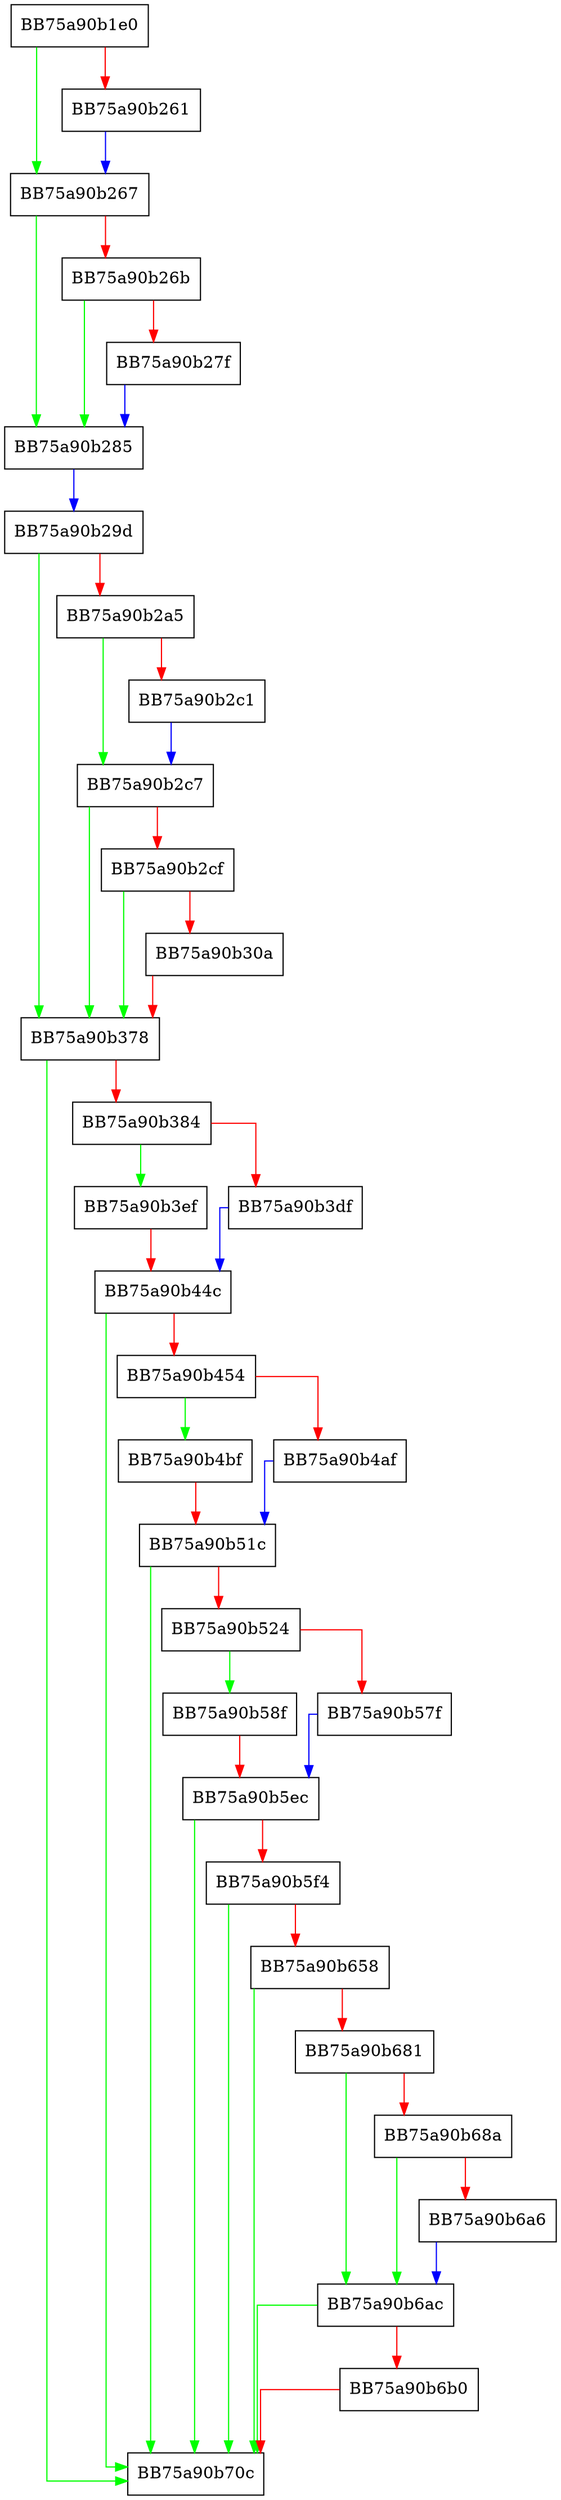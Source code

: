 digraph init {
  node [shape="box"];
  graph [splines=ortho];
  BB75a90b1e0 -> BB75a90b267 [color="green"];
  BB75a90b1e0 -> BB75a90b261 [color="red"];
  BB75a90b261 -> BB75a90b267 [color="blue"];
  BB75a90b267 -> BB75a90b285 [color="green"];
  BB75a90b267 -> BB75a90b26b [color="red"];
  BB75a90b26b -> BB75a90b285 [color="green"];
  BB75a90b26b -> BB75a90b27f [color="red"];
  BB75a90b27f -> BB75a90b285 [color="blue"];
  BB75a90b285 -> BB75a90b29d [color="blue"];
  BB75a90b29d -> BB75a90b378 [color="green"];
  BB75a90b29d -> BB75a90b2a5 [color="red"];
  BB75a90b2a5 -> BB75a90b2c7 [color="green"];
  BB75a90b2a5 -> BB75a90b2c1 [color="red"];
  BB75a90b2c1 -> BB75a90b2c7 [color="blue"];
  BB75a90b2c7 -> BB75a90b378 [color="green"];
  BB75a90b2c7 -> BB75a90b2cf [color="red"];
  BB75a90b2cf -> BB75a90b378 [color="green"];
  BB75a90b2cf -> BB75a90b30a [color="red"];
  BB75a90b30a -> BB75a90b378 [color="red"];
  BB75a90b378 -> BB75a90b70c [color="green"];
  BB75a90b378 -> BB75a90b384 [color="red"];
  BB75a90b384 -> BB75a90b3ef [color="green"];
  BB75a90b384 -> BB75a90b3df [color="red"];
  BB75a90b3df -> BB75a90b44c [color="blue"];
  BB75a90b3ef -> BB75a90b44c [color="red"];
  BB75a90b44c -> BB75a90b70c [color="green"];
  BB75a90b44c -> BB75a90b454 [color="red"];
  BB75a90b454 -> BB75a90b4bf [color="green"];
  BB75a90b454 -> BB75a90b4af [color="red"];
  BB75a90b4af -> BB75a90b51c [color="blue"];
  BB75a90b4bf -> BB75a90b51c [color="red"];
  BB75a90b51c -> BB75a90b70c [color="green"];
  BB75a90b51c -> BB75a90b524 [color="red"];
  BB75a90b524 -> BB75a90b58f [color="green"];
  BB75a90b524 -> BB75a90b57f [color="red"];
  BB75a90b57f -> BB75a90b5ec [color="blue"];
  BB75a90b58f -> BB75a90b5ec [color="red"];
  BB75a90b5ec -> BB75a90b70c [color="green"];
  BB75a90b5ec -> BB75a90b5f4 [color="red"];
  BB75a90b5f4 -> BB75a90b70c [color="green"];
  BB75a90b5f4 -> BB75a90b658 [color="red"];
  BB75a90b658 -> BB75a90b70c [color="green"];
  BB75a90b658 -> BB75a90b681 [color="red"];
  BB75a90b681 -> BB75a90b6ac [color="green"];
  BB75a90b681 -> BB75a90b68a [color="red"];
  BB75a90b68a -> BB75a90b6ac [color="green"];
  BB75a90b68a -> BB75a90b6a6 [color="red"];
  BB75a90b6a6 -> BB75a90b6ac [color="blue"];
  BB75a90b6ac -> BB75a90b70c [color="green"];
  BB75a90b6ac -> BB75a90b6b0 [color="red"];
  BB75a90b6b0 -> BB75a90b70c [color="red"];
}